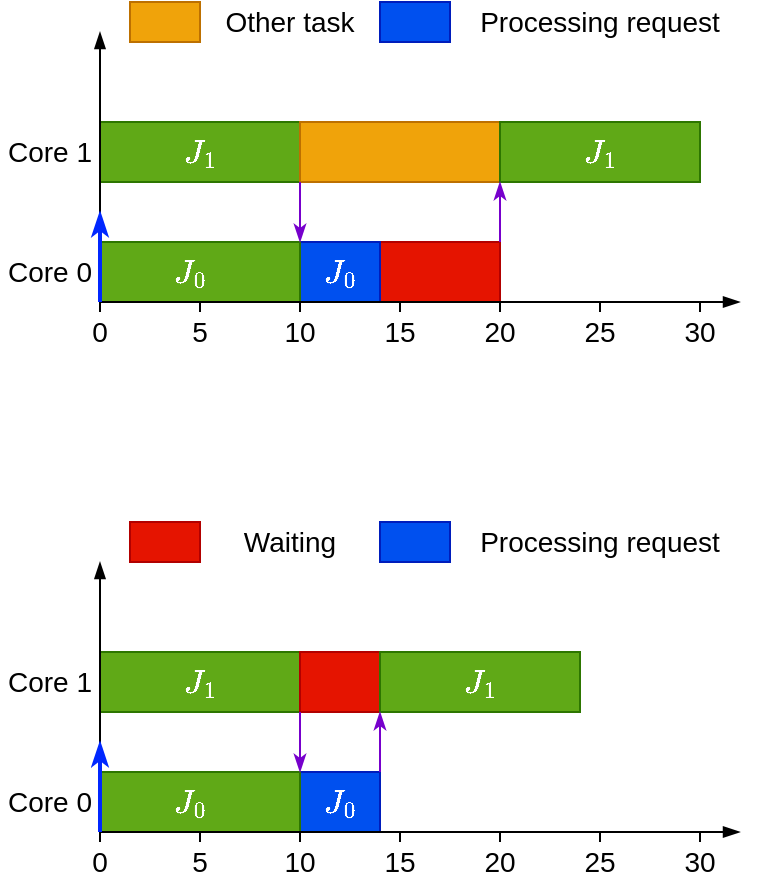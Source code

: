 <mxfile version="12.6.5" type="device"><diagram id="xW1HjvJvRXogK2bOHWA1" name="Page-1"><mxGraphModel dx="569" dy="329" grid="1" gridSize="5" guides="1" tooltips="1" connect="1" arrows="1" fold="1" page="1" pageScale="1" pageWidth="827" pageHeight="1169" math="1" shadow="0"><root><mxCell id="0"/><mxCell id="1" parent="0"/><mxCell id="iDMk8n9cOIC_ZmbV7z7b-1" value="" style="rounded=0;whiteSpace=wrap;html=1;align=center;fillColor=#e51400;strokeColor=#B20000;fontColor=#ffffff;" vertex="1" parent="1"><mxGeometry x="300" y="650" width="60" height="30" as="geometry"/></mxCell><mxCell id="qFGKZNAYmPmx-F1GtHhx-6" value="" style="rounded=0;whiteSpace=wrap;html=1;align=center;fillColor=#0050ef;strokeColor=#001DBC;fontColor=#ffffff;" parent="1" vertex="1"><mxGeometry x="260" y="650" width="40" height="30" as="geometry"/></mxCell><mxCell id="H2lRXq-8TjMZ1R84Y-Bk-118" value="" style="rounded=0;whiteSpace=wrap;html=1;align=center;fillColor=#60a917;strokeColor=#2D7600;fontColor=#ffffff;" parent="1" vertex="1"><mxGeometry x="160" y="590" width="100" height="30" as="geometry"/></mxCell><mxCell id="H2lRXq-8TjMZ1R84Y-Bk-119" value="$$J_1$$" style="text;html=1;align=center;verticalAlign=middle;whiteSpace=wrap;rounded=0;fontSize=14;fontColor=#FFFFFF;" parent="1" vertex="1"><mxGeometry x="185" y="595" width="50" height="20" as="geometry"/></mxCell><mxCell id="H2lRXq-8TjMZ1R84Y-Bk-121" value="" style="rounded=0;whiteSpace=wrap;html=1;align=center;fillColor=#60a917;strokeColor=#2D7600;fontColor=#ffffff;" parent="1" vertex="1"><mxGeometry x="160" y="650" width="100" height="30" as="geometry"/></mxCell><mxCell id="H2lRXq-8TjMZ1R84Y-Bk-122" value="" style="endArrow=blockThin;html=1;endFill=1;" parent="1" edge="1"><mxGeometry width="50" height="50" relative="1" as="geometry"><mxPoint x="160" y="680" as="sourcePoint"/><mxPoint x="480" y="680" as="targetPoint"/></mxGeometry></mxCell><mxCell id="H2lRXq-8TjMZ1R84Y-Bk-123" value="" style="endArrow=blockThin;html=1;strokeColor=#000000;endFill=1;exitX=0.5;exitY=0;exitDx=0;exitDy=0;" parent="1" source="H2lRXq-8TjMZ1R84Y-Bk-124" edge="1"><mxGeometry width="50" height="50" relative="1" as="geometry"><mxPoint x="160" y="650" as="sourcePoint"/><mxPoint x="160" y="545" as="targetPoint"/></mxGeometry></mxCell><mxCell id="H2lRXq-8TjMZ1R84Y-Bk-124" value="&lt;div style=&quot;font-size: 14px;&quot;&gt;0&lt;/div&gt;" style="text;html=1;strokeColor=none;fillColor=none;align=center;verticalAlign=middle;whiteSpace=wrap;rounded=0;fontSize=14;" parent="1" vertex="1"><mxGeometry x="150" y="685" width="20" height="20" as="geometry"/></mxCell><mxCell id="H2lRXq-8TjMZ1R84Y-Bk-125" value="5" style="text;html=1;strokeColor=none;fillColor=none;align=center;verticalAlign=middle;whiteSpace=wrap;rounded=0;fontSize=14;" parent="1" vertex="1"><mxGeometry x="200" y="685" width="20" height="20" as="geometry"/></mxCell><mxCell id="H2lRXq-8TjMZ1R84Y-Bk-126" value="10" style="text;html=1;strokeColor=none;fillColor=none;align=center;verticalAlign=middle;whiteSpace=wrap;rounded=0;fontSize=14;" parent="1" vertex="1"><mxGeometry x="250" y="685" width="20" height="20" as="geometry"/></mxCell><mxCell id="H2lRXq-8TjMZ1R84Y-Bk-127" value="15" style="text;html=1;strokeColor=none;fillColor=none;align=center;verticalAlign=middle;whiteSpace=wrap;rounded=0;fontSize=14;" parent="1" vertex="1"><mxGeometry x="300" y="685" width="20" height="20" as="geometry"/></mxCell><mxCell id="H2lRXq-8TjMZ1R84Y-Bk-128" value="20" style="text;html=1;strokeColor=none;fillColor=none;align=center;verticalAlign=middle;whiteSpace=wrap;rounded=0;fontSize=14;" parent="1" vertex="1"><mxGeometry x="350" y="685" width="20" height="20" as="geometry"/></mxCell><mxCell id="H2lRXq-8TjMZ1R84Y-Bk-129" value="" style="endArrow=classicThin;html=1;strokeColor=#0027FF;fillColor=#0050ef;endFill=1;strokeWidth=2;" parent="1" edge="1"><mxGeometry width="50" height="50" relative="1" as="geometry"><mxPoint x="160" y="680" as="sourcePoint"/><mxPoint x="160" y="635" as="targetPoint"/></mxGeometry></mxCell><mxCell id="H2lRXq-8TjMZ1R84Y-Bk-130" value="Core 0" style="text;html=1;strokeColor=none;fillColor=none;align=center;verticalAlign=middle;whiteSpace=wrap;rounded=0;fontSize=14;fontColor=#000000;" parent="1" vertex="1"><mxGeometry x="110" y="655" width="50" height="20" as="geometry"/></mxCell><mxCell id="H2lRXq-8TjMZ1R84Y-Bk-131" value="Core 1" style="text;html=1;strokeColor=none;fillColor=none;align=center;verticalAlign=middle;whiteSpace=wrap;rounded=0;fontSize=14;fontColor=#000000;" parent="1" vertex="1"><mxGeometry x="110" y="595" width="50" height="20" as="geometry"/></mxCell><mxCell id="H2lRXq-8TjMZ1R84Y-Bk-134" value="" style="endArrow=none;html=1;" parent="1" source="H2lRXq-8TjMZ1R84Y-Bk-135" edge="1"><mxGeometry width="50" height="50" relative="1" as="geometry"><mxPoint x="410" y="710" as="sourcePoint"/><mxPoint x="410" y="680" as="targetPoint"/></mxGeometry></mxCell><mxCell id="H2lRXq-8TjMZ1R84Y-Bk-135" value="25" style="text;html=1;strokeColor=none;fillColor=none;align=center;verticalAlign=middle;whiteSpace=wrap;rounded=0;fontSize=14;" parent="1" vertex="1"><mxGeometry x="400" y="685" width="20" height="20" as="geometry"/></mxCell><mxCell id="H2lRXq-8TjMZ1R84Y-Bk-136" value="" style="endArrow=none;html=1;exitX=0.5;exitY=0;exitDx=0;exitDy=0;" parent="1" source="H2lRXq-8TjMZ1R84Y-Bk-135" edge="1"><mxGeometry width="50" height="50" relative="1" as="geometry"><mxPoint x="410" y="710" as="sourcePoint"/><mxPoint x="410" y="680" as="targetPoint"/></mxGeometry></mxCell><mxCell id="H2lRXq-8TjMZ1R84Y-Bk-137" value="" style="endArrow=none;html=1;exitX=0.5;exitY=0;exitDx=0;exitDy=0;" parent="1" source="H2lRXq-8TjMZ1R84Y-Bk-128" edge="1"><mxGeometry width="50" height="50" relative="1" as="geometry"><mxPoint x="415" y="690" as="sourcePoint"/><mxPoint x="360" y="680" as="targetPoint"/></mxGeometry></mxCell><mxCell id="H2lRXq-8TjMZ1R84Y-Bk-138" value="" style="endArrow=none;html=1;exitX=0.5;exitY=0;exitDx=0;exitDy=0;" parent="1" source="H2lRXq-8TjMZ1R84Y-Bk-127" edge="1"><mxGeometry width="50" height="50" relative="1" as="geometry"><mxPoint x="420" y="695" as="sourcePoint"/><mxPoint x="310.0" y="680" as="targetPoint"/></mxGeometry></mxCell><mxCell id="H2lRXq-8TjMZ1R84Y-Bk-139" value="" style="endArrow=none;html=1;exitX=0.5;exitY=0;exitDx=0;exitDy=0;" parent="1" source="H2lRXq-8TjMZ1R84Y-Bk-126" edge="1"><mxGeometry width="50" height="50" relative="1" as="geometry"><mxPoint x="315" y="690" as="sourcePoint"/><mxPoint x="260" y="680" as="targetPoint"/></mxGeometry></mxCell><mxCell id="H2lRXq-8TjMZ1R84Y-Bk-140" value="" style="endArrow=none;html=1;exitX=0.5;exitY=0;exitDx=0;exitDy=0;" parent="1" source="H2lRXq-8TjMZ1R84Y-Bk-125" edge="1"><mxGeometry width="50" height="50" relative="1" as="geometry"><mxPoint x="320" y="695" as="sourcePoint"/><mxPoint x="210" y="680" as="targetPoint"/></mxGeometry></mxCell><mxCell id="H2lRXq-8TjMZ1R84Y-Bk-141" value="$$J_0$$" style="text;html=1;align=center;verticalAlign=middle;whiteSpace=wrap;rounded=0;fontSize=14;fontColor=#FFFFFF;" parent="1" vertex="1"><mxGeometry x="180" y="655" width="50" height="20" as="geometry"/></mxCell><mxCell id="H2lRXq-8TjMZ1R84Y-Bk-143" value="$$J_3$$" style="text;html=1;align=center;verticalAlign=middle;whiteSpace=wrap;rounded=0;fontSize=14;fontColor=#FFFFFF;" parent="1" vertex="1"><mxGeometry x="350" y="565" width="50" height="20" as="geometry"/></mxCell><mxCell id="H2lRXq-8TjMZ1R84Y-Bk-149" value="" style="endArrow=none;html=1;" parent="1" source="H2lRXq-8TjMZ1R84Y-Bk-150" edge="1"><mxGeometry width="50" height="50" relative="1" as="geometry"><mxPoint x="460" y="710" as="sourcePoint"/><mxPoint x="460" y="680" as="targetPoint"/></mxGeometry></mxCell><mxCell id="H2lRXq-8TjMZ1R84Y-Bk-150" value="30" style="text;html=1;strokeColor=none;fillColor=none;align=center;verticalAlign=middle;whiteSpace=wrap;rounded=0;fontSize=14;" parent="1" vertex="1"><mxGeometry x="450" y="685" width="20" height="20" as="geometry"/></mxCell><mxCell id="H2lRXq-8TjMZ1R84Y-Bk-151" value="" style="endArrow=none;html=1;exitX=0.5;exitY=0;exitDx=0;exitDy=0;" parent="1" source="H2lRXq-8TjMZ1R84Y-Bk-150" edge="1"><mxGeometry width="50" height="50" relative="1" as="geometry"><mxPoint x="460" y="710" as="sourcePoint"/><mxPoint x="460" y="680" as="targetPoint"/></mxGeometry></mxCell><mxCell id="qFGKZNAYmPmx-F1GtHhx-1" value="" style="rounded=0;whiteSpace=wrap;html=1;align=center;fillColor=#f0a30a;strokeColor=#BD7000;fontColor=#ffffff;" parent="1" vertex="1"><mxGeometry x="260" y="590" width="100" height="30" as="geometry"/></mxCell><mxCell id="qFGKZNAYmPmx-F1GtHhx-2" value="" style="rounded=0;whiteSpace=wrap;html=1;align=center;fillColor=#60a917;strokeColor=#2D7600;fontColor=#ffffff;" parent="1" vertex="1"><mxGeometry x="360" y="590" width="100" height="30" as="geometry"/></mxCell><mxCell id="qFGKZNAYmPmx-F1GtHhx-3" value="$$J_1$$" style="text;html=1;align=center;verticalAlign=middle;whiteSpace=wrap;rounded=0;fontSize=14;fontColor=#FFFFFF;" parent="1" vertex="1"><mxGeometry x="385" y="595" width="50" height="20" as="geometry"/></mxCell><mxCell id="qFGKZNAYmPmx-F1GtHhx-5" value="" style="endArrow=classicThin;html=1;endFill=1;fillColor=#aa00ff;strokeColor=#7700CC;entryX=0;entryY=0;entryDx=0;entryDy=0;exitX=0;exitY=1;exitDx=0;exitDy=0;" parent="1" source="qFGKZNAYmPmx-F1GtHhx-1" target="qFGKZNAYmPmx-F1GtHhx-6" edge="1"><mxGeometry width="50" height="50" relative="1" as="geometry"><mxPoint x="230" y="570" as="sourcePoint"/><mxPoint x="290" y="545" as="targetPoint"/></mxGeometry></mxCell><mxCell id="qFGKZNAYmPmx-F1GtHhx-7" value="$$J_0$$" style="text;html=1;align=center;verticalAlign=middle;whiteSpace=wrap;rounded=0;fontSize=14;fontColor=#FFFFFF;" parent="1" vertex="1"><mxGeometry x="255" y="655" width="50" height="20" as="geometry"/></mxCell><mxCell id="qFGKZNAYmPmx-F1GtHhx-8" value="" style="endArrow=classicThin;html=1;endFill=1;fillColor=#aa00ff;strokeColor=#7700CC;entryX=0;entryY=1;entryDx=0;entryDy=0;exitX=1;exitY=0;exitDx=0;exitDy=0;" parent="1" source="iDMk8n9cOIC_ZmbV7z7b-1" target="qFGKZNAYmPmx-F1GtHhx-2" edge="1"><mxGeometry width="50" height="50" relative="1" as="geometry"><mxPoint x="265" y="625" as="sourcePoint"/><mxPoint x="265" y="655" as="targetPoint"/></mxGeometry></mxCell><mxCell id="qFGKZNAYmPmx-F1GtHhx-10" value="" style="rounded=0;whiteSpace=wrap;html=1;align=center;fillColor=#f0a30a;strokeColor=#BD7000;fontColor=#ffffff;" parent="1" vertex="1"><mxGeometry x="175" y="530" width="35" height="20" as="geometry"/></mxCell><mxCell id="qFGKZNAYmPmx-F1GtHhx-11" value="Other task" style="text;html=1;strokeColor=none;fillColor=none;align=center;verticalAlign=middle;whiteSpace=wrap;rounded=0;fontSize=14;fontColor=#000000;" parent="1" vertex="1"><mxGeometry x="220" y="530" width="70" height="20" as="geometry"/></mxCell><mxCell id="qFGKZNAYmPmx-F1GtHhx-14" value="" style="rounded=0;whiteSpace=wrap;html=1;align=center;fillColor=#0050ef;strokeColor=#001DBC;fontColor=#ffffff;" parent="1" vertex="1"><mxGeometry x="260" y="915" width="40" height="30" as="geometry"/></mxCell><mxCell id="qFGKZNAYmPmx-F1GtHhx-15" value="" style="rounded=0;whiteSpace=wrap;html=1;align=center;fillColor=#60a917;strokeColor=#2D7600;fontColor=#ffffff;" parent="1" vertex="1"><mxGeometry x="160" y="855" width="100" height="30" as="geometry"/></mxCell><mxCell id="qFGKZNAYmPmx-F1GtHhx-16" value="$$J_1$$" style="text;html=1;align=center;verticalAlign=middle;whiteSpace=wrap;rounded=0;fontSize=14;fontColor=#FFFFFF;" parent="1" vertex="1"><mxGeometry x="185" y="860" width="50" height="20" as="geometry"/></mxCell><mxCell id="qFGKZNAYmPmx-F1GtHhx-17" value="" style="rounded=0;whiteSpace=wrap;html=1;align=center;fillColor=#60a917;strokeColor=#2D7600;fontColor=#ffffff;" parent="1" vertex="1"><mxGeometry x="160" y="915" width="100" height="30" as="geometry"/></mxCell><mxCell id="qFGKZNAYmPmx-F1GtHhx-18" value="" style="endArrow=blockThin;html=1;endFill=1;" parent="1" edge="1"><mxGeometry width="50" height="50" relative="1" as="geometry"><mxPoint x="160" y="945" as="sourcePoint"/><mxPoint x="480" y="945" as="targetPoint"/></mxGeometry></mxCell><mxCell id="qFGKZNAYmPmx-F1GtHhx-19" value="" style="endArrow=blockThin;html=1;strokeColor=#000000;endFill=1;exitX=0.5;exitY=0;exitDx=0;exitDy=0;" parent="1" source="qFGKZNAYmPmx-F1GtHhx-20" edge="1"><mxGeometry width="50" height="50" relative="1" as="geometry"><mxPoint x="160" y="915" as="sourcePoint"/><mxPoint x="160" y="810" as="targetPoint"/></mxGeometry></mxCell><mxCell id="qFGKZNAYmPmx-F1GtHhx-20" value="&lt;div style=&quot;font-size: 14px;&quot;&gt;0&lt;/div&gt;" style="text;html=1;strokeColor=none;fillColor=none;align=center;verticalAlign=middle;whiteSpace=wrap;rounded=0;fontSize=14;" parent="1" vertex="1"><mxGeometry x="150" y="950" width="20" height="20" as="geometry"/></mxCell><mxCell id="qFGKZNAYmPmx-F1GtHhx-21" value="5" style="text;html=1;strokeColor=none;fillColor=none;align=center;verticalAlign=middle;whiteSpace=wrap;rounded=0;fontSize=14;" parent="1" vertex="1"><mxGeometry x="200" y="950" width="20" height="20" as="geometry"/></mxCell><mxCell id="qFGKZNAYmPmx-F1GtHhx-22" value="10" style="text;html=1;strokeColor=none;fillColor=none;align=center;verticalAlign=middle;whiteSpace=wrap;rounded=0;fontSize=14;" parent="1" vertex="1"><mxGeometry x="250" y="950" width="20" height="20" as="geometry"/></mxCell><mxCell id="qFGKZNAYmPmx-F1GtHhx-23" value="15" style="text;html=1;strokeColor=none;fillColor=none;align=center;verticalAlign=middle;whiteSpace=wrap;rounded=0;fontSize=14;" parent="1" vertex="1"><mxGeometry x="300" y="950" width="20" height="20" as="geometry"/></mxCell><mxCell id="qFGKZNAYmPmx-F1GtHhx-24" value="20" style="text;html=1;strokeColor=none;fillColor=none;align=center;verticalAlign=middle;whiteSpace=wrap;rounded=0;fontSize=14;" parent="1" vertex="1"><mxGeometry x="350" y="950" width="20" height="20" as="geometry"/></mxCell><mxCell id="qFGKZNAYmPmx-F1GtHhx-25" value="" style="endArrow=classicThin;html=1;strokeColor=#0027FF;fillColor=#0050ef;endFill=1;strokeWidth=2;" parent="1" edge="1"><mxGeometry width="50" height="50" relative="1" as="geometry"><mxPoint x="160" y="945" as="sourcePoint"/><mxPoint x="160" y="900" as="targetPoint"/></mxGeometry></mxCell><mxCell id="qFGKZNAYmPmx-F1GtHhx-26" value="Core 0" style="text;html=1;strokeColor=none;fillColor=none;align=center;verticalAlign=middle;whiteSpace=wrap;rounded=0;fontSize=14;fontColor=#000000;" parent="1" vertex="1"><mxGeometry x="110" y="920" width="50" height="20" as="geometry"/></mxCell><mxCell id="qFGKZNAYmPmx-F1GtHhx-27" value="Core 1" style="text;html=1;strokeColor=none;fillColor=none;align=center;verticalAlign=middle;whiteSpace=wrap;rounded=0;fontSize=14;fontColor=#000000;" parent="1" vertex="1"><mxGeometry x="110" y="860" width="50" height="20" as="geometry"/></mxCell><mxCell id="qFGKZNAYmPmx-F1GtHhx-28" value="" style="endArrow=none;html=1;" parent="1" source="qFGKZNAYmPmx-F1GtHhx-29" edge="1"><mxGeometry width="50" height="50" relative="1" as="geometry"><mxPoint x="410" y="975" as="sourcePoint"/><mxPoint x="410" y="945" as="targetPoint"/></mxGeometry></mxCell><mxCell id="qFGKZNAYmPmx-F1GtHhx-29" value="25" style="text;html=1;strokeColor=none;fillColor=none;align=center;verticalAlign=middle;whiteSpace=wrap;rounded=0;fontSize=14;" parent="1" vertex="1"><mxGeometry x="400" y="950" width="20" height="20" as="geometry"/></mxCell><mxCell id="qFGKZNAYmPmx-F1GtHhx-30" value="" style="endArrow=none;html=1;exitX=0.5;exitY=0;exitDx=0;exitDy=0;" parent="1" source="qFGKZNAYmPmx-F1GtHhx-29" edge="1"><mxGeometry width="50" height="50" relative="1" as="geometry"><mxPoint x="410" y="975" as="sourcePoint"/><mxPoint x="410" y="945" as="targetPoint"/></mxGeometry></mxCell><mxCell id="qFGKZNAYmPmx-F1GtHhx-31" value="" style="endArrow=none;html=1;exitX=0.5;exitY=0;exitDx=0;exitDy=0;" parent="1" source="qFGKZNAYmPmx-F1GtHhx-24" edge="1"><mxGeometry width="50" height="50" relative="1" as="geometry"><mxPoint x="415" y="955" as="sourcePoint"/><mxPoint x="360" y="945" as="targetPoint"/></mxGeometry></mxCell><mxCell id="qFGKZNAYmPmx-F1GtHhx-32" value="" style="endArrow=none;html=1;exitX=0.5;exitY=0;exitDx=0;exitDy=0;" parent="1" source="qFGKZNAYmPmx-F1GtHhx-23" edge="1"><mxGeometry width="50" height="50" relative="1" as="geometry"><mxPoint x="420" y="960" as="sourcePoint"/><mxPoint x="310" y="945" as="targetPoint"/></mxGeometry></mxCell><mxCell id="qFGKZNAYmPmx-F1GtHhx-33" value="" style="endArrow=none;html=1;exitX=0.5;exitY=0;exitDx=0;exitDy=0;" parent="1" source="qFGKZNAYmPmx-F1GtHhx-22" edge="1"><mxGeometry width="50" height="50" relative="1" as="geometry"><mxPoint x="315" y="955" as="sourcePoint"/><mxPoint x="260" y="945" as="targetPoint"/></mxGeometry></mxCell><mxCell id="qFGKZNAYmPmx-F1GtHhx-34" value="" style="endArrow=none;html=1;exitX=0.5;exitY=0;exitDx=0;exitDy=0;" parent="1" source="qFGKZNAYmPmx-F1GtHhx-21" edge="1"><mxGeometry width="50" height="50" relative="1" as="geometry"><mxPoint x="320" y="960" as="sourcePoint"/><mxPoint x="210" y="945" as="targetPoint"/></mxGeometry></mxCell><mxCell id="qFGKZNAYmPmx-F1GtHhx-35" value="$$J_0$$" style="text;html=1;align=center;verticalAlign=middle;whiteSpace=wrap;rounded=0;fontSize=14;fontColor=#FFFFFF;" parent="1" vertex="1"><mxGeometry x="180" y="920" width="50" height="20" as="geometry"/></mxCell><mxCell id="qFGKZNAYmPmx-F1GtHhx-36" value="$$J_3$$" style="text;html=1;align=center;verticalAlign=middle;whiteSpace=wrap;rounded=0;fontSize=14;fontColor=#FFFFFF;" parent="1" vertex="1"><mxGeometry x="350" y="830" width="50" height="20" as="geometry"/></mxCell><mxCell id="qFGKZNAYmPmx-F1GtHhx-37" value="" style="endArrow=none;html=1;" parent="1" source="qFGKZNAYmPmx-F1GtHhx-38" edge="1"><mxGeometry width="50" height="50" relative="1" as="geometry"><mxPoint x="460" y="975" as="sourcePoint"/><mxPoint x="460" y="945" as="targetPoint"/></mxGeometry></mxCell><mxCell id="qFGKZNAYmPmx-F1GtHhx-38" value="30" style="text;html=1;strokeColor=none;fillColor=none;align=center;verticalAlign=middle;whiteSpace=wrap;rounded=0;fontSize=14;" parent="1" vertex="1"><mxGeometry x="450" y="950" width="20" height="20" as="geometry"/></mxCell><mxCell id="qFGKZNAYmPmx-F1GtHhx-39" value="" style="endArrow=none;html=1;exitX=0.5;exitY=0;exitDx=0;exitDy=0;" parent="1" source="qFGKZNAYmPmx-F1GtHhx-38" edge="1"><mxGeometry width="50" height="50" relative="1" as="geometry"><mxPoint x="460" y="975" as="sourcePoint"/><mxPoint x="460" y="945" as="targetPoint"/></mxGeometry></mxCell><mxCell id="qFGKZNAYmPmx-F1GtHhx-40" value="" style="rounded=0;whiteSpace=wrap;html=1;align=center;fillColor=#e51400;strokeColor=#B20000;fontColor=#ffffff;" parent="1" vertex="1"><mxGeometry x="260" y="855" width="40" height="30" as="geometry"/></mxCell><mxCell id="qFGKZNAYmPmx-F1GtHhx-41" value="" style="rounded=0;whiteSpace=wrap;html=1;align=center;fillColor=#60a917;strokeColor=#2D7600;fontColor=#ffffff;" parent="1" vertex="1"><mxGeometry x="300" y="855" width="100" height="30" as="geometry"/></mxCell><mxCell id="qFGKZNAYmPmx-F1GtHhx-42" value="$$J_1$$" style="text;html=1;align=center;verticalAlign=middle;whiteSpace=wrap;rounded=0;fontSize=14;fontColor=#FFFFFF;" parent="1" vertex="1"><mxGeometry x="325" y="860" width="50" height="20" as="geometry"/></mxCell><mxCell id="qFGKZNAYmPmx-F1GtHhx-43" value="" style="endArrow=classicThin;html=1;endFill=1;fillColor=#aa00ff;strokeColor=#7700CC;entryX=0;entryY=0;entryDx=0;entryDy=0;exitX=0;exitY=1;exitDx=0;exitDy=0;" parent="1" source="qFGKZNAYmPmx-F1GtHhx-40" target="qFGKZNAYmPmx-F1GtHhx-14" edge="1"><mxGeometry width="50" height="50" relative="1" as="geometry"><mxPoint x="230" y="835" as="sourcePoint"/><mxPoint x="290" y="810" as="targetPoint"/></mxGeometry></mxCell><mxCell id="qFGKZNAYmPmx-F1GtHhx-44" value="$$J_0$$" style="text;html=1;align=center;verticalAlign=middle;whiteSpace=wrap;rounded=0;fontSize=14;fontColor=#FFFFFF;" parent="1" vertex="1"><mxGeometry x="255" y="920" width="50" height="20" as="geometry"/></mxCell><mxCell id="qFGKZNAYmPmx-F1GtHhx-45" value="" style="endArrow=classicThin;html=1;endFill=1;fillColor=#aa00ff;strokeColor=#7700CC;entryX=0;entryY=1;entryDx=0;entryDy=0;exitX=1;exitY=0;exitDx=0;exitDy=0;" parent="1" source="qFGKZNAYmPmx-F1GtHhx-14" target="qFGKZNAYmPmx-F1GtHhx-41" edge="1"><mxGeometry width="50" height="50" relative="1" as="geometry"><mxPoint x="265" y="890" as="sourcePoint"/><mxPoint x="265" y="920" as="targetPoint"/></mxGeometry></mxCell><mxCell id="qFGKZNAYmPmx-F1GtHhx-48" value="" style="rounded=0;whiteSpace=wrap;html=1;align=center;fillColor=#0050ef;strokeColor=#001DBC;fontColor=#ffffff;" parent="1" vertex="1"><mxGeometry x="300" y="530" width="35" height="20" as="geometry"/></mxCell><mxCell id="qFGKZNAYmPmx-F1GtHhx-49" value="Processing request" style="text;html=1;strokeColor=none;fillColor=none;align=center;verticalAlign=middle;whiteSpace=wrap;rounded=0;fontSize=14;fontColor=#000000;" parent="1" vertex="1"><mxGeometry x="345" y="530" width="130" height="20" as="geometry"/></mxCell><mxCell id="qFGKZNAYmPmx-F1GtHhx-50" value="" style="rounded=0;whiteSpace=wrap;html=1;align=center;fillColor=#e51400;strokeColor=#B20000;fontColor=#ffffff;" parent="1" vertex="1"><mxGeometry x="175" y="790" width="35" height="20" as="geometry"/></mxCell><mxCell id="qFGKZNAYmPmx-F1GtHhx-51" value="Waiting" style="text;html=1;strokeColor=none;fillColor=none;align=center;verticalAlign=middle;whiteSpace=wrap;rounded=0;fontSize=14;fontColor=#000000;" parent="1" vertex="1"><mxGeometry x="220" y="790" width="70" height="20" as="geometry"/></mxCell><mxCell id="qFGKZNAYmPmx-F1GtHhx-52" value="" style="rounded=0;whiteSpace=wrap;html=1;align=center;fillColor=#0050ef;strokeColor=#001DBC;fontColor=#ffffff;" parent="1" vertex="1"><mxGeometry x="300" y="790" width="35" height="20" as="geometry"/></mxCell><mxCell id="qFGKZNAYmPmx-F1GtHhx-53" value="Processing request" style="text;html=1;strokeColor=none;fillColor=none;align=center;verticalAlign=middle;whiteSpace=wrap;rounded=0;fontSize=14;fontColor=#000000;" parent="1" vertex="1"><mxGeometry x="345" y="790" width="130" height="20" as="geometry"/></mxCell></root></mxGraphModel></diagram></mxfile>